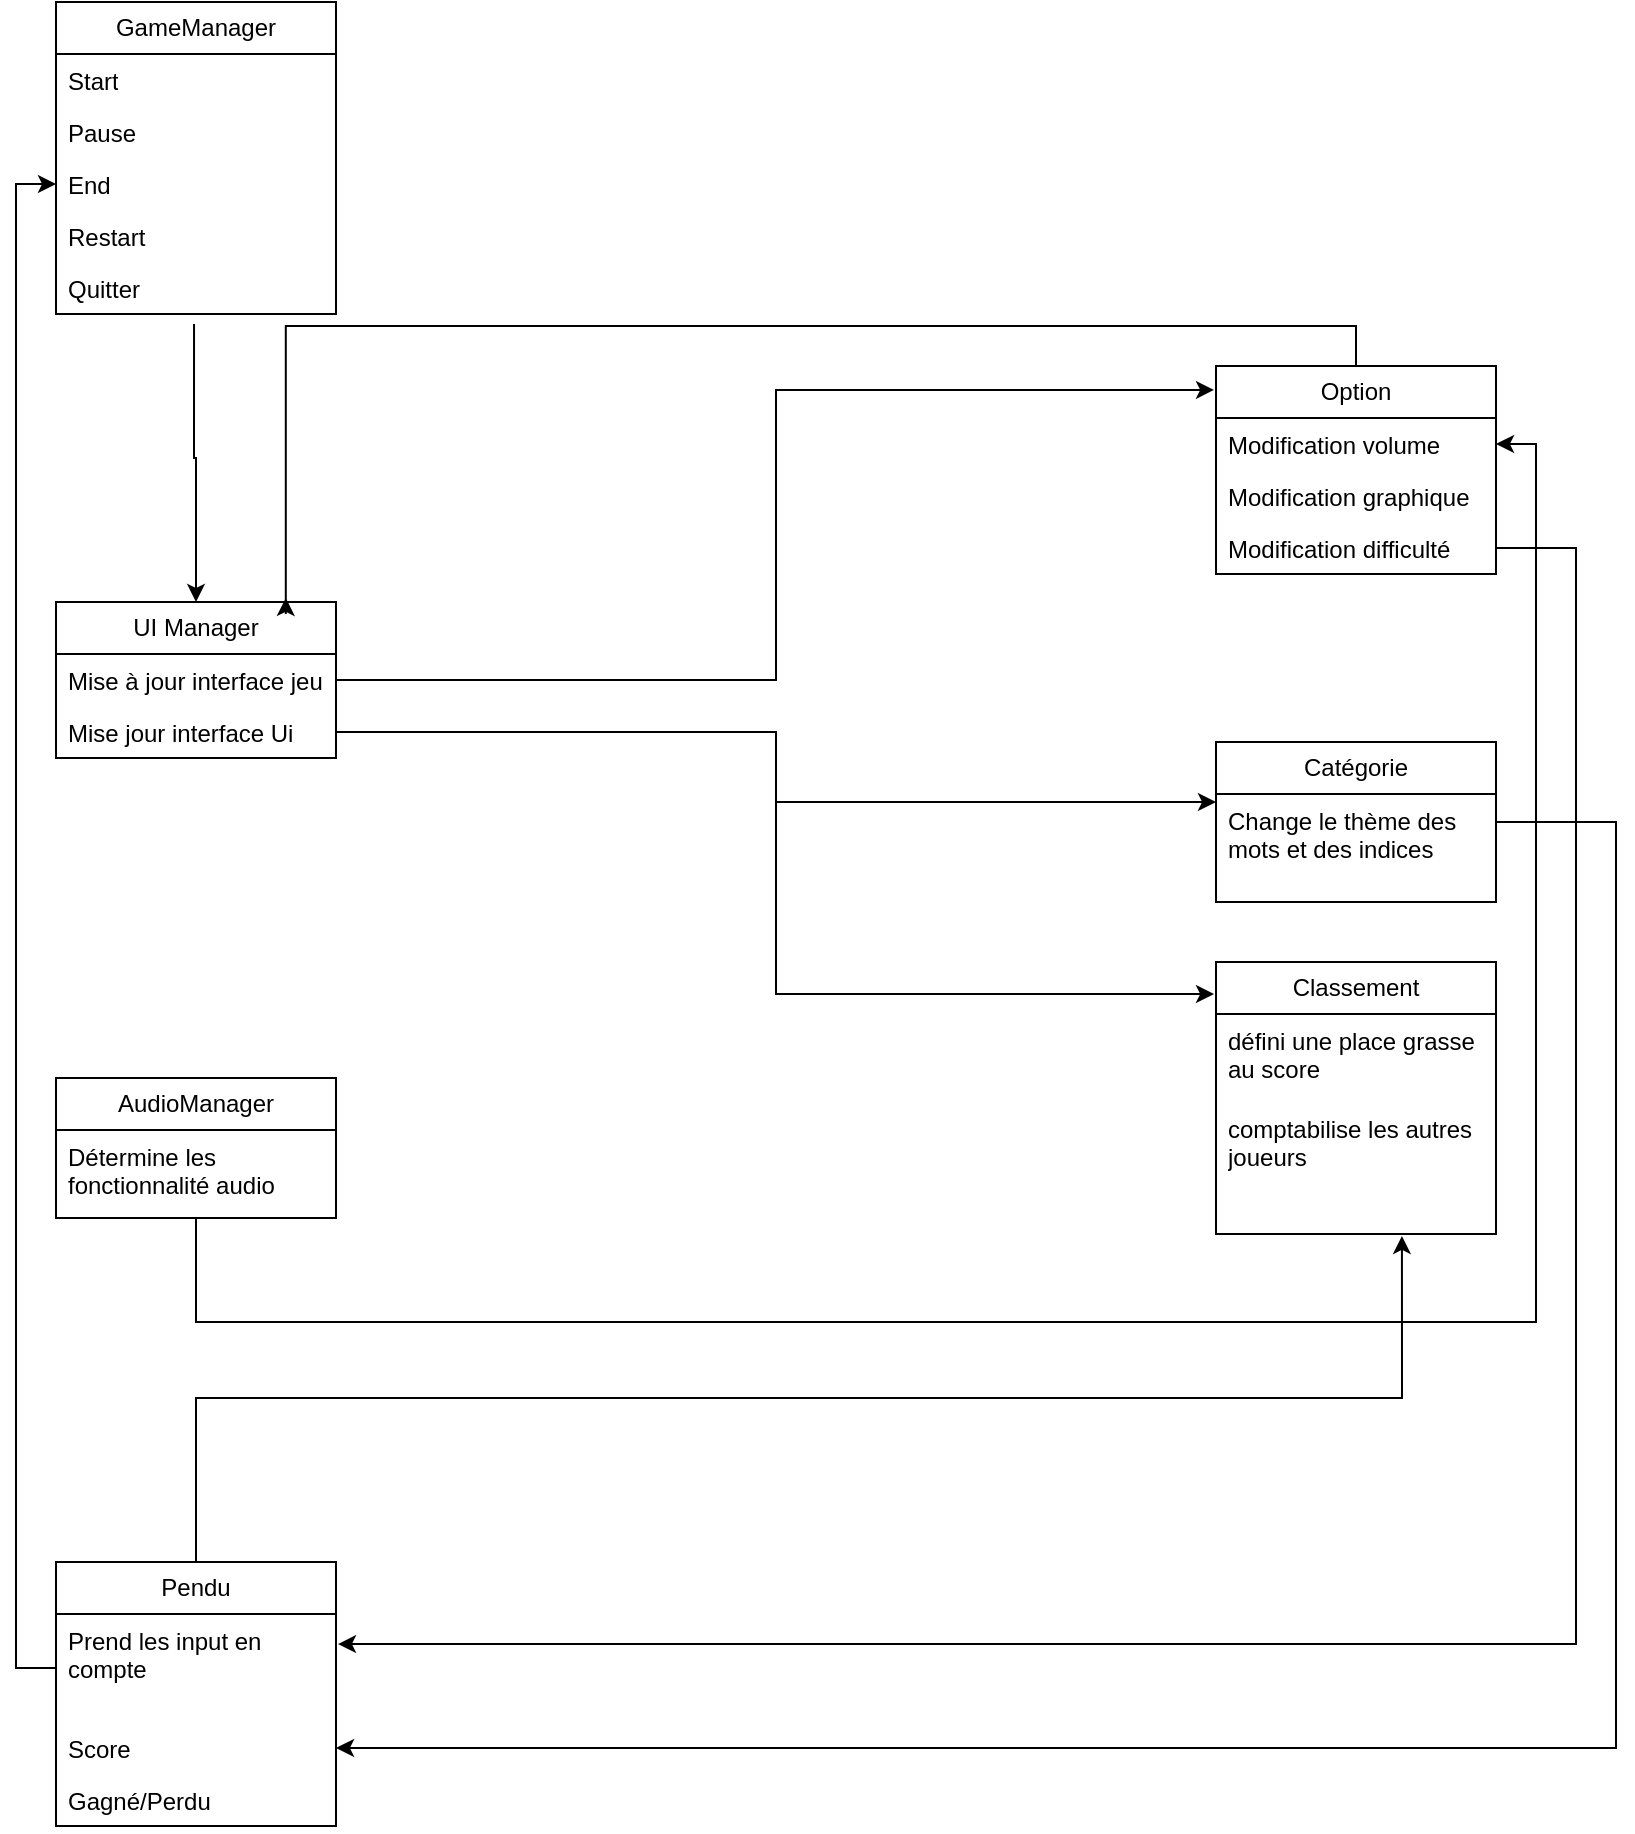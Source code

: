 <mxfile version="24.6.4" type="github">
  <diagram name="Page-1" id="pf-xBqknlcm4Sh5Qk7X0">
    <mxGraphModel dx="1741" dy="958" grid="1" gridSize="10" guides="1" tooltips="1" connect="1" arrows="1" fold="1" page="1" pageScale="1" pageWidth="827" pageHeight="1169" math="0" shadow="0">
      <root>
        <mxCell id="0" />
        <mxCell id="1" parent="0" />
        <mxCell id="hdKOSnpEBJkvAiNy6NFU-10" value="GameManager" style="swimlane;fontStyle=0;childLayout=stackLayout;horizontal=1;startSize=26;fillColor=none;horizontalStack=0;resizeParent=1;resizeParentMax=0;resizeLast=0;collapsible=1;marginBottom=0;whiteSpace=wrap;html=1;" parent="1" vertex="1">
          <mxGeometry x="40" y="20" width="140" height="156" as="geometry" />
        </mxCell>
        <mxCell id="hdKOSnpEBJkvAiNy6NFU-11" value="Start" style="text;align=left;verticalAlign=top;spacingLeft=4;spacingRight=4;overflow=hidden;rotatable=0;points=[[0,0.5],[1,0.5]];portConstraint=eastwest;whiteSpace=wrap;html=1;" parent="hdKOSnpEBJkvAiNy6NFU-10" vertex="1">
          <mxGeometry y="26" width="140" height="26" as="geometry" />
        </mxCell>
        <mxCell id="hdKOSnpEBJkvAiNy6NFU-13" value="&lt;div&gt;Pause&lt;/div&gt;" style="text;align=left;verticalAlign=top;spacingLeft=4;spacingRight=4;overflow=hidden;rotatable=0;points=[[0,0.5],[1,0.5]];portConstraint=eastwest;whiteSpace=wrap;html=1;" parent="hdKOSnpEBJkvAiNy6NFU-10" vertex="1">
          <mxGeometry y="52" width="140" height="26" as="geometry" />
        </mxCell>
        <mxCell id="hdKOSnpEBJkvAiNy6NFU-12" value="End" style="text;align=left;verticalAlign=top;spacingLeft=4;spacingRight=4;overflow=hidden;rotatable=0;points=[[0,0.5],[1,0.5]];portConstraint=eastwest;whiteSpace=wrap;html=1;" parent="hdKOSnpEBJkvAiNy6NFU-10" vertex="1">
          <mxGeometry y="78" width="140" height="26" as="geometry" />
        </mxCell>
        <mxCell id="hdKOSnpEBJkvAiNy6NFU-57" value="Restart" style="text;align=left;verticalAlign=top;spacingLeft=4;spacingRight=4;overflow=hidden;rotatable=0;points=[[0,0.5],[1,0.5]];portConstraint=eastwest;whiteSpace=wrap;html=1;" parent="hdKOSnpEBJkvAiNy6NFU-10" vertex="1">
          <mxGeometry y="104" width="140" height="26" as="geometry" />
        </mxCell>
        <mxCell id="hdKOSnpEBJkvAiNy6NFU-22" value="Quitter" style="text;align=left;verticalAlign=top;spacingLeft=4;spacingRight=4;overflow=hidden;rotatable=0;points=[[0,0.5],[1,0.5]];portConstraint=eastwest;whiteSpace=wrap;html=1;" parent="hdKOSnpEBJkvAiNy6NFU-10" vertex="1">
          <mxGeometry y="130" width="140" height="26" as="geometry" />
        </mxCell>
        <mxCell id="hdKOSnpEBJkvAiNy6NFU-14" value="UI Manager" style="swimlane;fontStyle=0;childLayout=stackLayout;horizontal=1;startSize=26;horizontalStack=0;resizeParent=1;resizeParentMax=0;resizeLast=0;collapsible=1;marginBottom=0;whiteSpace=wrap;html=1;" parent="1" vertex="1">
          <mxGeometry x="40" y="320" width="140" height="78" as="geometry" />
        </mxCell>
        <mxCell id="hdKOSnpEBJkvAiNy6NFU-15" value="Mise à jour interface jeu" style="text;align=left;verticalAlign=top;spacingLeft=4;spacingRight=4;overflow=hidden;rotatable=0;points=[[0,0.5],[1,0.5]];portConstraint=eastwest;whiteSpace=wrap;html=1;" parent="hdKOSnpEBJkvAiNy6NFU-14" vertex="1">
          <mxGeometry y="26" width="140" height="26" as="geometry" />
        </mxCell>
        <mxCell id="hdKOSnpEBJkvAiNy6NFU-17" value="Mise jour interface Ui" style="text;align=left;verticalAlign=top;spacingLeft=4;spacingRight=4;overflow=hidden;rotatable=0;points=[[0,0.5],[1,0.5]];portConstraint=eastwest;whiteSpace=wrap;html=1;" parent="hdKOSnpEBJkvAiNy6NFU-14" vertex="1">
          <mxGeometry y="52" width="140" height="26" as="geometry" />
        </mxCell>
        <mxCell id="hdKOSnpEBJkvAiNy6NFU-18" value="Pendu" style="swimlane;fontStyle=0;childLayout=stackLayout;horizontal=1;startSize=26;horizontalStack=0;resizeParent=1;resizeParentMax=0;resizeLast=0;collapsible=1;marginBottom=0;whiteSpace=wrap;html=1;" parent="1" vertex="1">
          <mxGeometry x="40" y="800" width="140" height="132" as="geometry" />
        </mxCell>
        <mxCell id="hdKOSnpEBJkvAiNy6NFU-19" value="Prend les input en compte" style="text;align=left;verticalAlign=top;spacingLeft=4;spacingRight=4;overflow=hidden;rotatable=0;points=[[0,0.5],[1,0.5]];portConstraint=eastwest;whiteSpace=wrap;html=1;" parent="hdKOSnpEBJkvAiNy6NFU-18" vertex="1">
          <mxGeometry y="26" width="140" height="54" as="geometry" />
        </mxCell>
        <mxCell id="hdKOSnpEBJkvAiNy6NFU-20" value="Score" style="text;align=left;verticalAlign=top;spacingLeft=4;spacingRight=4;overflow=hidden;rotatable=0;points=[[0,0.5],[1,0.5]];portConstraint=eastwest;whiteSpace=wrap;html=1;" parent="hdKOSnpEBJkvAiNy6NFU-18" vertex="1">
          <mxGeometry y="80" width="140" height="26" as="geometry" />
        </mxCell>
        <mxCell id="hdKOSnpEBJkvAiNy6NFU-21" value="Gagné/Perdu" style="text;align=left;verticalAlign=top;spacingLeft=4;spacingRight=4;overflow=hidden;rotatable=0;points=[[0,0.5],[1,0.5]];portConstraint=eastwest;whiteSpace=wrap;html=1;" parent="hdKOSnpEBJkvAiNy6NFU-18" vertex="1">
          <mxGeometry y="106" width="140" height="26" as="geometry" />
        </mxCell>
        <mxCell id="hdKOSnpEBJkvAiNy6NFU-29" value="Option" style="swimlane;fontStyle=0;childLayout=stackLayout;horizontal=1;startSize=26;horizontalStack=0;resizeParent=1;resizeParentMax=0;resizeLast=0;collapsible=1;marginBottom=0;whiteSpace=wrap;html=1;" parent="1" vertex="1">
          <mxGeometry x="620" y="202" width="140" height="104" as="geometry" />
        </mxCell>
        <mxCell id="hdKOSnpEBJkvAiNy6NFU-30" value="Modification volume" style="text;align=left;verticalAlign=top;spacingLeft=4;spacingRight=4;overflow=hidden;rotatable=0;points=[[0,0.5],[1,0.5]];portConstraint=eastwest;whiteSpace=wrap;html=1;" parent="hdKOSnpEBJkvAiNy6NFU-29" vertex="1">
          <mxGeometry y="26" width="140" height="26" as="geometry" />
        </mxCell>
        <mxCell id="hdKOSnpEBJkvAiNy6NFU-31" value="Modification graphique" style="text;align=left;verticalAlign=top;spacingLeft=4;spacingRight=4;overflow=hidden;rotatable=0;points=[[0,0.5],[1,0.5]];portConstraint=eastwest;whiteSpace=wrap;html=1;" parent="hdKOSnpEBJkvAiNy6NFU-29" vertex="1">
          <mxGeometry y="52" width="140" height="26" as="geometry" />
        </mxCell>
        <mxCell id="hdKOSnpEBJkvAiNy6NFU-32" value="Modification difficulté" style="text;align=left;verticalAlign=top;spacingLeft=4;spacingRight=4;overflow=hidden;rotatable=0;points=[[0,0.5],[1,0.5]];portConstraint=eastwest;whiteSpace=wrap;html=1;" parent="hdKOSnpEBJkvAiNy6NFU-29" vertex="1">
          <mxGeometry y="78" width="140" height="26" as="geometry" />
        </mxCell>
        <mxCell id="hdKOSnpEBJkvAiNy6NFU-36" value="Classement" style="swimlane;fontStyle=0;childLayout=stackLayout;horizontal=1;startSize=26;horizontalStack=0;resizeParent=1;resizeParentMax=0;resizeLast=0;collapsible=1;marginBottom=0;whiteSpace=wrap;html=1;" parent="1" vertex="1">
          <mxGeometry x="620" y="500" width="140" height="136" as="geometry" />
        </mxCell>
        <mxCell id="hdKOSnpEBJkvAiNy6NFU-37" value="défini une place grasse au score" style="text;align=left;verticalAlign=top;spacingLeft=4;spacingRight=4;overflow=hidden;rotatable=0;points=[[0,0.5],[1,0.5]];portConstraint=eastwest;whiteSpace=wrap;html=1;" parent="hdKOSnpEBJkvAiNy6NFU-36" vertex="1">
          <mxGeometry y="26" width="140" height="44" as="geometry" />
        </mxCell>
        <mxCell id="hdKOSnpEBJkvAiNy6NFU-38" value="comptabilise les autres joueurs" style="text;align=left;verticalAlign=top;spacingLeft=4;spacingRight=4;overflow=hidden;rotatable=0;points=[[0,0.5],[1,0.5]];portConstraint=eastwest;whiteSpace=wrap;html=1;" parent="hdKOSnpEBJkvAiNy6NFU-36" vertex="1">
          <mxGeometry y="70" width="140" height="40" as="geometry" />
        </mxCell>
        <mxCell id="hdKOSnpEBJkvAiNy6NFU-39" value="&lt;div&gt;&lt;br&gt;&lt;/div&gt;" style="text;align=left;verticalAlign=top;spacingLeft=4;spacingRight=4;overflow=hidden;rotatable=0;points=[[0,0.5],[1,0.5]];portConstraint=eastwest;whiteSpace=wrap;html=1;" parent="hdKOSnpEBJkvAiNy6NFU-36" vertex="1">
          <mxGeometry y="110" width="140" height="26" as="geometry" />
        </mxCell>
        <mxCell id="o4NKCm8R4OPoNOpW27bN-7" style="edgeStyle=orthogonalEdgeStyle;rounded=0;orthogonalLoop=1;jettySize=auto;html=1;entryX=1;entryY=0.5;entryDx=0;entryDy=0;" edge="1" parent="1" source="hdKOSnpEBJkvAiNy6NFU-40" target="hdKOSnpEBJkvAiNy6NFU-20">
          <mxGeometry relative="1" as="geometry">
            <Array as="points">
              <mxPoint x="820" y="430" />
              <mxPoint x="820" y="893" />
            </Array>
          </mxGeometry>
        </mxCell>
        <mxCell id="hdKOSnpEBJkvAiNy6NFU-40" value="Catégorie" style="swimlane;fontStyle=0;childLayout=stackLayout;horizontal=1;startSize=26;horizontalStack=0;resizeParent=1;resizeParentMax=0;resizeLast=0;collapsible=1;marginBottom=0;whiteSpace=wrap;html=1;" parent="1" vertex="1">
          <mxGeometry x="620" y="390" width="140" height="80" as="geometry" />
        </mxCell>
        <mxCell id="hdKOSnpEBJkvAiNy6NFU-41" value="Change le thème des mots et des indices" style="text;align=left;verticalAlign=top;spacingLeft=4;spacingRight=4;overflow=hidden;rotatable=0;points=[[0,0.5],[1,0.5]];portConstraint=eastwest;whiteSpace=wrap;html=1;" parent="hdKOSnpEBJkvAiNy6NFU-40" vertex="1">
          <mxGeometry y="26" width="140" height="54" as="geometry" />
        </mxCell>
        <mxCell id="hdKOSnpEBJkvAiNy6NFU-61" style="edgeStyle=orthogonalEdgeStyle;rounded=0;orthogonalLoop=1;jettySize=auto;html=1;entryX=0.5;entryY=0;entryDx=0;entryDy=0;exitX=0.493;exitY=1.192;exitDx=0;exitDy=0;exitPerimeter=0;" parent="1" source="hdKOSnpEBJkvAiNy6NFU-22" target="hdKOSnpEBJkvAiNy6NFU-14" edge="1">
          <mxGeometry relative="1" as="geometry">
            <Array as="points">
              <mxPoint x="110" y="248" />
            </Array>
          </mxGeometry>
        </mxCell>
        <mxCell id="hdKOSnpEBJkvAiNy6NFU-63" style="edgeStyle=orthogonalEdgeStyle;rounded=0;orthogonalLoop=1;jettySize=auto;html=1;entryX=0;entryY=0.5;entryDx=0;entryDy=0;" parent="1" source="hdKOSnpEBJkvAiNy6NFU-19" target="hdKOSnpEBJkvAiNy6NFU-12" edge="1">
          <mxGeometry relative="1" as="geometry" />
        </mxCell>
        <mxCell id="hdKOSnpEBJkvAiNy6NFU-64" style="edgeStyle=orthogonalEdgeStyle;rounded=0;orthogonalLoop=1;jettySize=auto;html=1;exitX=1;exitY=0.5;exitDx=0;exitDy=0;entryX=-0.007;entryY=0.115;entryDx=0;entryDy=0;entryPerimeter=0;" parent="1" source="hdKOSnpEBJkvAiNy6NFU-15" target="hdKOSnpEBJkvAiNy6NFU-29" edge="1">
          <mxGeometry relative="1" as="geometry" />
        </mxCell>
        <mxCell id="hdKOSnpEBJkvAiNy6NFU-65" style="edgeStyle=orthogonalEdgeStyle;rounded=0;orthogonalLoop=1;jettySize=auto;html=1;entryX=0;entryY=0.074;entryDx=0;entryDy=0;entryPerimeter=0;" parent="1" source="hdKOSnpEBJkvAiNy6NFU-17" target="hdKOSnpEBJkvAiNy6NFU-41" edge="1">
          <mxGeometry relative="1" as="geometry" />
        </mxCell>
        <mxCell id="hdKOSnpEBJkvAiNy6NFU-66" style="edgeStyle=orthogonalEdgeStyle;rounded=0;orthogonalLoop=1;jettySize=auto;html=1;entryX=-0.007;entryY=0.118;entryDx=0;entryDy=0;entryPerimeter=0;" parent="1" source="hdKOSnpEBJkvAiNy6NFU-17" target="hdKOSnpEBJkvAiNy6NFU-36" edge="1">
          <mxGeometry relative="1" as="geometry" />
        </mxCell>
        <mxCell id="hdKOSnpEBJkvAiNy6NFU-70" style="edgeStyle=orthogonalEdgeStyle;rounded=0;orthogonalLoop=1;jettySize=auto;html=1;exitX=0.5;exitY=0;exitDx=0;exitDy=0;entryX=0.821;entryY=-0.026;entryDx=0;entryDy=0;entryPerimeter=0;" parent="1" source="hdKOSnpEBJkvAiNy6NFU-29" target="hdKOSnpEBJkvAiNy6NFU-14" edge="1">
          <mxGeometry relative="1" as="geometry" />
        </mxCell>
        <mxCell id="o4NKCm8R4OPoNOpW27bN-4" style="edgeStyle=orthogonalEdgeStyle;rounded=0;orthogonalLoop=1;jettySize=auto;html=1;entryX=1;entryY=0.5;entryDx=0;entryDy=0;" edge="1" parent="1" source="o4NKCm8R4OPoNOpW27bN-1" target="hdKOSnpEBJkvAiNy6NFU-30">
          <mxGeometry relative="1" as="geometry">
            <Array as="points">
              <mxPoint x="110" y="680" />
              <mxPoint x="780" y="680" />
              <mxPoint x="780" y="241" />
            </Array>
          </mxGeometry>
        </mxCell>
        <mxCell id="o4NKCm8R4OPoNOpW27bN-1" value="AudioManager" style="swimlane;fontStyle=0;childLayout=stackLayout;horizontal=1;startSize=26;horizontalStack=0;resizeParent=1;resizeParentMax=0;resizeLast=0;collapsible=1;marginBottom=0;whiteSpace=wrap;html=1;" vertex="1" parent="1">
          <mxGeometry x="40" y="558" width="140" height="70" as="geometry" />
        </mxCell>
        <mxCell id="o4NKCm8R4OPoNOpW27bN-2" value="Détermine les fonctionnalité audio" style="text;align=left;verticalAlign=top;spacingLeft=4;spacingRight=4;overflow=hidden;rotatable=0;points=[[0,0.5],[1,0.5]];portConstraint=eastwest;whiteSpace=wrap;html=1;" vertex="1" parent="o4NKCm8R4OPoNOpW27bN-1">
          <mxGeometry y="26" width="140" height="44" as="geometry" />
        </mxCell>
        <mxCell id="o4NKCm8R4OPoNOpW27bN-5" style="edgeStyle=orthogonalEdgeStyle;rounded=0;orthogonalLoop=1;jettySize=auto;html=1;entryX=1.007;entryY=0.278;entryDx=0;entryDy=0;entryPerimeter=0;exitX=1;exitY=0.5;exitDx=0;exitDy=0;" edge="1" parent="1" source="hdKOSnpEBJkvAiNy6NFU-32" target="hdKOSnpEBJkvAiNy6NFU-19">
          <mxGeometry relative="1" as="geometry">
            <Array as="points">
              <mxPoint x="800" y="293" />
              <mxPoint x="800" y="841" />
            </Array>
          </mxGeometry>
        </mxCell>
        <mxCell id="o4NKCm8R4OPoNOpW27bN-6" style="edgeStyle=orthogonalEdgeStyle;rounded=0;orthogonalLoop=1;jettySize=auto;html=1;entryX=0.664;entryY=1.038;entryDx=0;entryDy=0;entryPerimeter=0;" edge="1" parent="1" source="hdKOSnpEBJkvAiNy6NFU-18" target="hdKOSnpEBJkvAiNy6NFU-39">
          <mxGeometry relative="1" as="geometry" />
        </mxCell>
      </root>
    </mxGraphModel>
  </diagram>
</mxfile>
